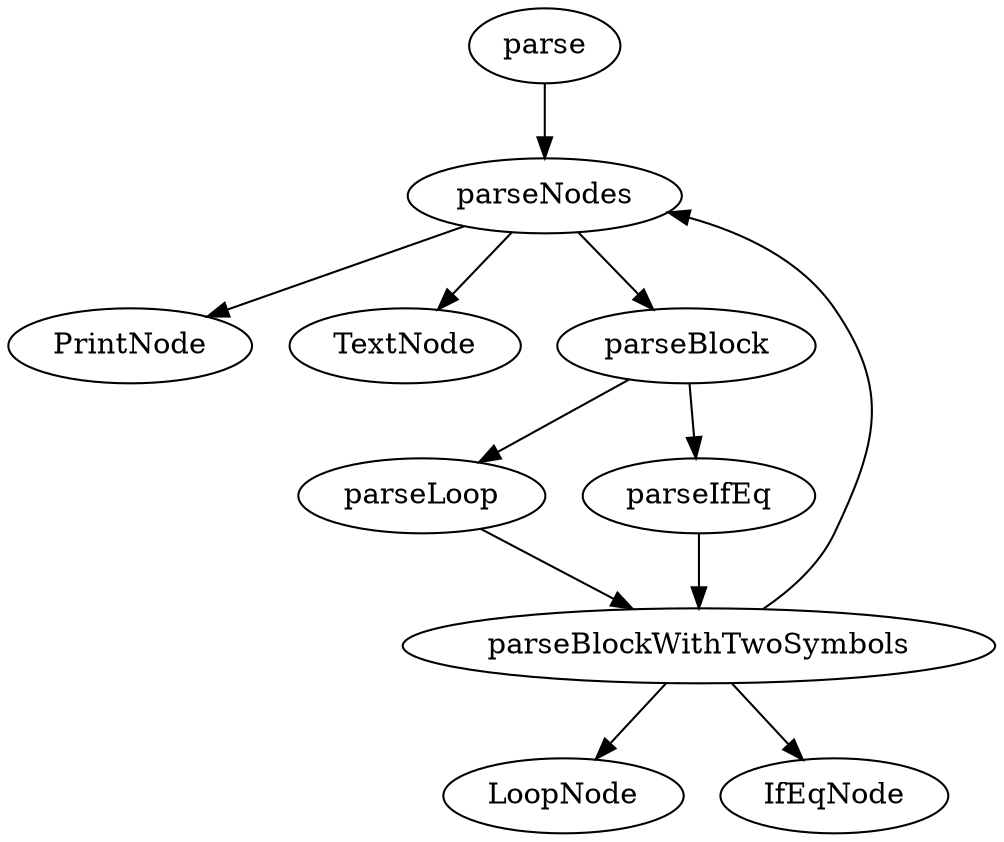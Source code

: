 digraph {
    parse -> parseNodes

    parseNodes -> PrintNode
    parseNodes -> TextNode

    parseNodes -> parseBlock
    parseBlock -> parseLoop
    parseBlock -> parseIfEq

    parseLoop -> parseBlockWithTwoSymbols
    parseIfEq -> parseBlockWithTwoSymbols

    parseBlockWithTwoSymbols -> LoopNode
    parseBlockWithTwoSymbols -> IfEqNode
    parseBlockWithTwoSymbols -> parseNodes
}